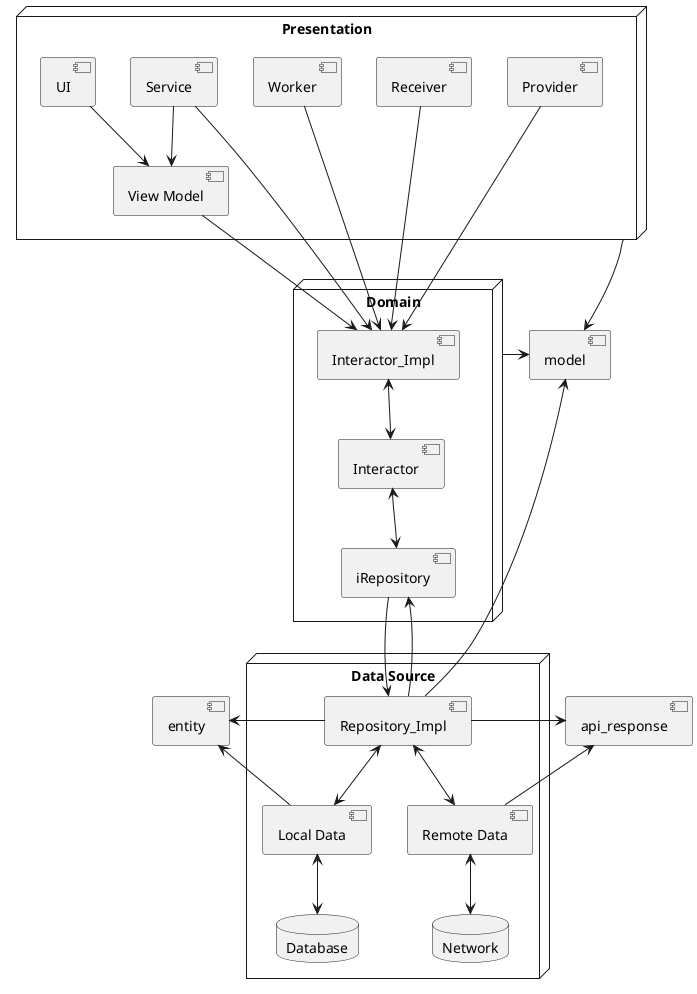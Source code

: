 @startuml

node "Presentation" as presentation {
    component "View Model" as ViewModel
    component "UI" as Activity
    component "Worker" as Worker
    component "Receiver" as BroadcastReceiver
    component "Service" as Service
    component "Provider" as ContentProvider
}

node "Domain" as domain {
    component "Interactor_Impl" as InteractorImpl
    component "Interactor" as Interactor
    component "iRepository" as IRepository
}

node "Data Source" as data_source {
    component "Repository_Impl" as RepositoryImpl
    component "Local Data" as LocalDataSource
    component "Remote Data" as RemoteDataSource
    database "Database" as database
    database "Network" as Network
}

component "model" as model
component "entity" as entity
component "api_response" as api_response

/' Layer Presentation '/
Activity -down-> ViewModel
Service -down-> ViewModel
Service -down-> InteractorImpl
ViewModel -down-> InteractorImpl
Worker -down-> InteractorImpl
BroadcastReceiver -down-> InteractorImpl
ContentProvider -down-> InteractorImpl
presentation -down-> model

/' Layer Domain '/
IRepository <-up-> Interactor
Interactor <-up-> InteractorImpl
IRepository -down-> RepositoryImpl
domain -left-> model

/' Layer Data Source '/
RemoteDataSource -left-> api_response
RepositoryImpl -left-> api_response
LocalDataSource -right-> entity
RepositoryImpl -up-> model
RepositoryImpl -up-> IRepository
RepositoryImpl -left-> entity
LocalDataSource <-up-> RepositoryImpl
RemoteDataSource <-up-> RepositoryImpl
Network <-up-> RemoteDataSource
database <-up-> LocalDataSource

@enduml
